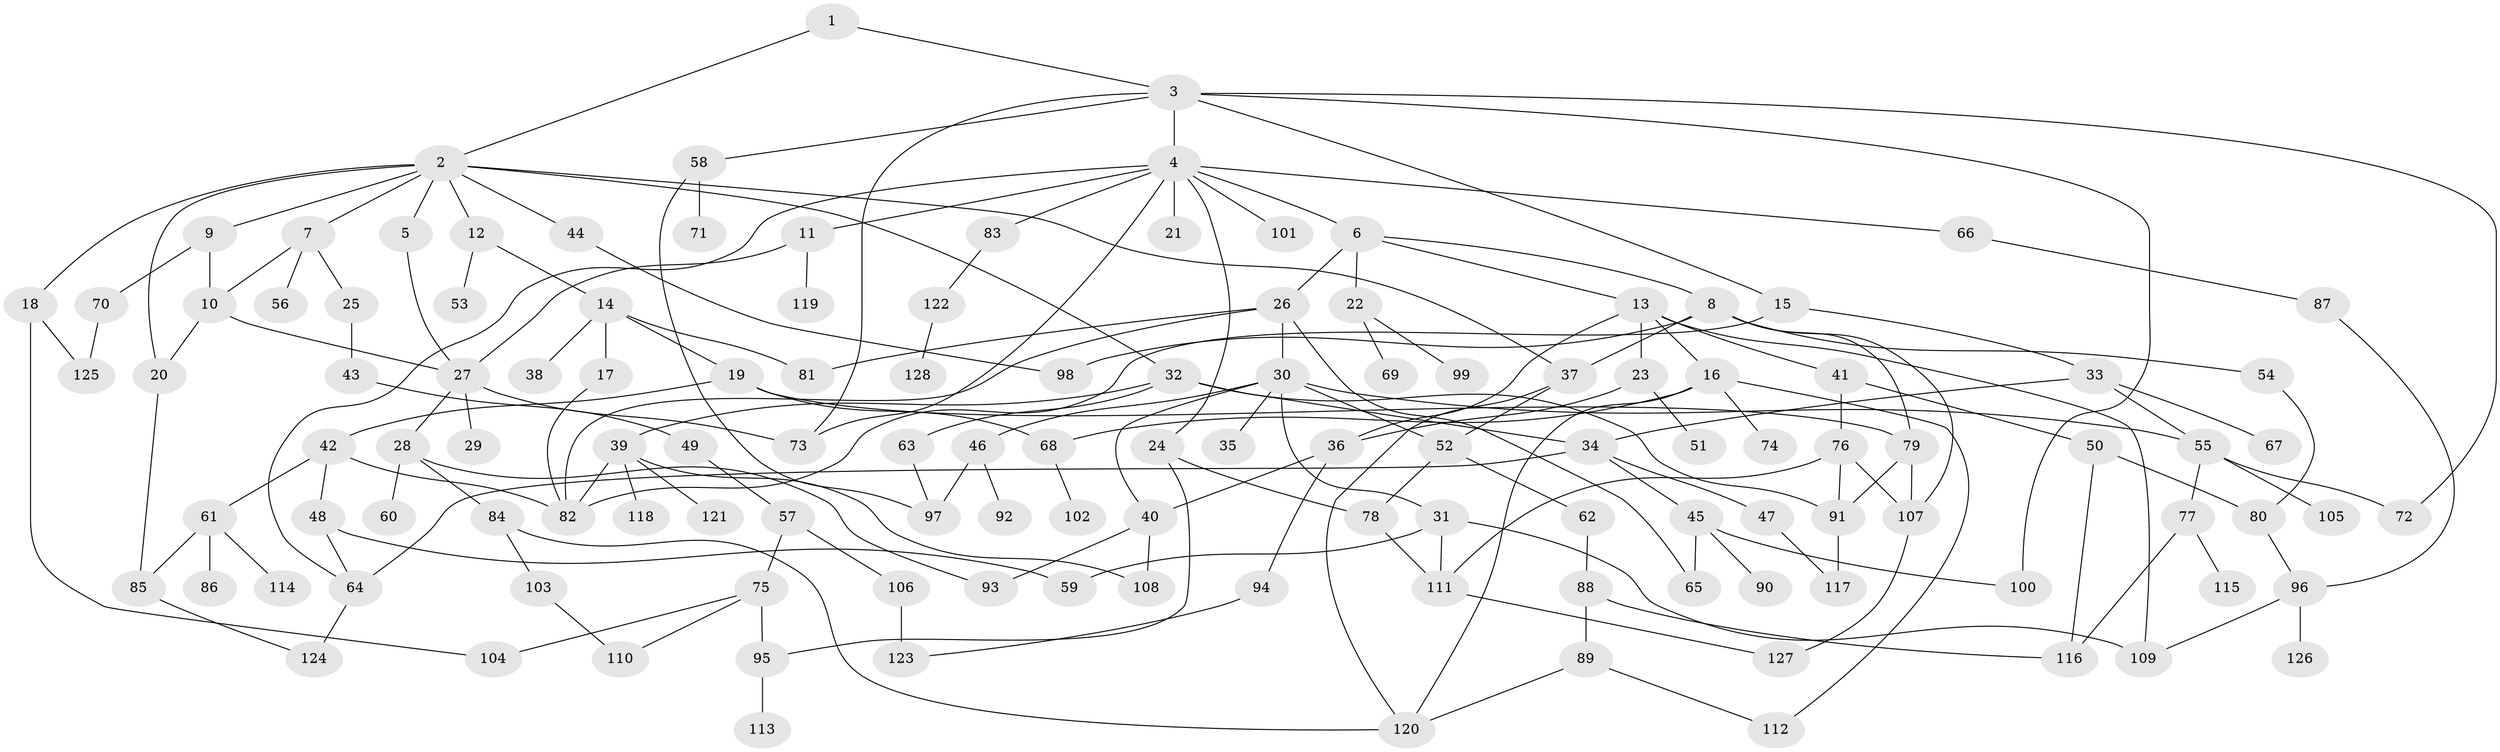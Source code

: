 // coarse degree distribution, {10: 0.012987012987012988, 5: 0.12987012987012986, 8: 0.05194805194805195, 3: 0.2077922077922078, 6: 0.05194805194805195, 1: 0.16883116883116883, 4: 0.11688311688311688, 2: 0.24675324675324675, 9: 0.012987012987012988}
// Generated by graph-tools (version 1.1) at 2025/36/03/04/25 23:36:03]
// undirected, 128 vertices, 183 edges
graph export_dot {
  node [color=gray90,style=filled];
  1;
  2;
  3;
  4;
  5;
  6;
  7;
  8;
  9;
  10;
  11;
  12;
  13;
  14;
  15;
  16;
  17;
  18;
  19;
  20;
  21;
  22;
  23;
  24;
  25;
  26;
  27;
  28;
  29;
  30;
  31;
  32;
  33;
  34;
  35;
  36;
  37;
  38;
  39;
  40;
  41;
  42;
  43;
  44;
  45;
  46;
  47;
  48;
  49;
  50;
  51;
  52;
  53;
  54;
  55;
  56;
  57;
  58;
  59;
  60;
  61;
  62;
  63;
  64;
  65;
  66;
  67;
  68;
  69;
  70;
  71;
  72;
  73;
  74;
  75;
  76;
  77;
  78;
  79;
  80;
  81;
  82;
  83;
  84;
  85;
  86;
  87;
  88;
  89;
  90;
  91;
  92;
  93;
  94;
  95;
  96;
  97;
  98;
  99;
  100;
  101;
  102;
  103;
  104;
  105;
  106;
  107;
  108;
  109;
  110;
  111;
  112;
  113;
  114;
  115;
  116;
  117;
  118;
  119;
  120;
  121;
  122;
  123;
  124;
  125;
  126;
  127;
  128;
  1 -- 2;
  1 -- 3;
  2 -- 5;
  2 -- 7;
  2 -- 9;
  2 -- 12;
  2 -- 18;
  2 -- 32;
  2 -- 44;
  2 -- 37;
  2 -- 20;
  3 -- 4;
  3 -- 15;
  3 -- 58;
  3 -- 72;
  3 -- 73;
  3 -- 100;
  4 -- 6;
  4 -- 11;
  4 -- 21;
  4 -- 24;
  4 -- 66;
  4 -- 73;
  4 -- 83;
  4 -- 101;
  4 -- 64;
  5 -- 27;
  6 -- 8;
  6 -- 13;
  6 -- 22;
  6 -- 26;
  7 -- 10;
  7 -- 25;
  7 -- 56;
  8 -- 37;
  8 -- 54;
  8 -- 98;
  8 -- 107;
  8 -- 79;
  9 -- 70;
  9 -- 10;
  10 -- 20;
  10 -- 27;
  11 -- 119;
  11 -- 27;
  12 -- 14;
  12 -- 53;
  13 -- 16;
  13 -- 23;
  13 -- 41;
  13 -- 36;
  13 -- 109;
  14 -- 17;
  14 -- 19;
  14 -- 38;
  14 -- 81;
  15 -- 33;
  15 -- 82;
  16 -- 74;
  16 -- 120;
  16 -- 68;
  16 -- 112;
  17 -- 82;
  18 -- 125;
  18 -- 104;
  19 -- 42;
  19 -- 68;
  19 -- 79;
  20 -- 85;
  22 -- 69;
  22 -- 99;
  23 -- 36;
  23 -- 51;
  24 -- 95;
  24 -- 78;
  25 -- 43;
  26 -- 30;
  26 -- 65;
  26 -- 82;
  26 -- 81;
  27 -- 28;
  27 -- 29;
  27 -- 73;
  28 -- 60;
  28 -- 84;
  28 -- 93;
  30 -- 31;
  30 -- 35;
  30 -- 46;
  30 -- 52;
  30 -- 55;
  30 -- 40;
  31 -- 111;
  31 -- 109;
  31 -- 59;
  32 -- 39;
  32 -- 63;
  32 -- 34;
  32 -- 91;
  33 -- 34;
  33 -- 67;
  33 -- 55;
  34 -- 45;
  34 -- 47;
  34 -- 64;
  36 -- 40;
  36 -- 94;
  37 -- 120;
  37 -- 52;
  39 -- 82;
  39 -- 118;
  39 -- 121;
  39 -- 108;
  40 -- 108;
  40 -- 93;
  41 -- 50;
  41 -- 76;
  42 -- 48;
  42 -- 61;
  42 -- 82;
  43 -- 49;
  44 -- 98;
  45 -- 65;
  45 -- 90;
  45 -- 100;
  46 -- 92;
  46 -- 97;
  47 -- 117;
  48 -- 59;
  48 -- 64;
  49 -- 57;
  50 -- 116;
  50 -- 80;
  52 -- 62;
  52 -- 78;
  54 -- 80;
  55 -- 77;
  55 -- 105;
  55 -- 72;
  57 -- 75;
  57 -- 106;
  58 -- 71;
  58 -- 97;
  61 -- 85;
  61 -- 86;
  61 -- 114;
  62 -- 88;
  63 -- 97;
  64 -- 124;
  66 -- 87;
  68 -- 102;
  70 -- 125;
  75 -- 104;
  75 -- 110;
  75 -- 95;
  76 -- 91;
  76 -- 111;
  76 -- 107;
  77 -- 115;
  77 -- 116;
  78 -- 111;
  79 -- 91;
  79 -- 107;
  80 -- 96;
  83 -- 122;
  84 -- 103;
  84 -- 120;
  85 -- 124;
  87 -- 96;
  88 -- 89;
  88 -- 116;
  89 -- 112;
  89 -- 120;
  91 -- 117;
  94 -- 123;
  95 -- 113;
  96 -- 109;
  96 -- 126;
  103 -- 110;
  106 -- 123;
  107 -- 127;
  111 -- 127;
  122 -- 128;
}
